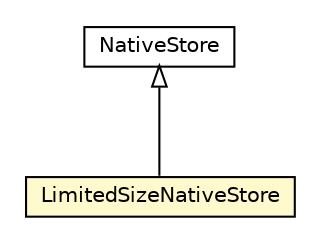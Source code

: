 #!/usr/local/bin/dot
#
# Class diagram 
# Generated by UMLGraph version R5_6-24-gf6e263 (http://www.umlgraph.org/)
#

digraph G {
	edge [fontname="Helvetica",fontsize=10,labelfontname="Helvetica",labelfontsize=10];
	node [fontname="Helvetica",fontsize=10,shape=plaintext];
	nodesep=0.25;
	ranksep=0.5;
	// org.universAAL.context.rdf4j.sail.NativeStore
	c3782 [label=<<table title="org.universAAL.context.rdf4j.sail.NativeStore" border="0" cellborder="1" cellspacing="0" cellpadding="2" port="p" href="./NativeStore.html">
		<tr><td><table border="0" cellspacing="0" cellpadding="1">
<tr><td align="center" balign="center"> NativeStore </td></tr>
		</table></td></tr>
		</table>>, URL="./NativeStore.html", fontname="Helvetica", fontcolor="black", fontsize=10.0];
	// org.universAAL.context.rdf4j.sail.LimitedSizeNativeStore
	c3783 [label=<<table title="org.universAAL.context.rdf4j.sail.LimitedSizeNativeStore" border="0" cellborder="1" cellspacing="0" cellpadding="2" port="p" bgcolor="lemonChiffon" href="./LimitedSizeNativeStore.html">
		<tr><td><table border="0" cellspacing="0" cellpadding="1">
<tr><td align="center" balign="center"> LimitedSizeNativeStore </td></tr>
		</table></td></tr>
		</table>>, URL="./LimitedSizeNativeStore.html", fontname="Helvetica", fontcolor="black", fontsize=10.0];
	//org.universAAL.context.rdf4j.sail.LimitedSizeNativeStore extends org.universAAL.context.rdf4j.sail.NativeStore
	c3782:p -> c3783:p [dir=back,arrowtail=empty];
}

